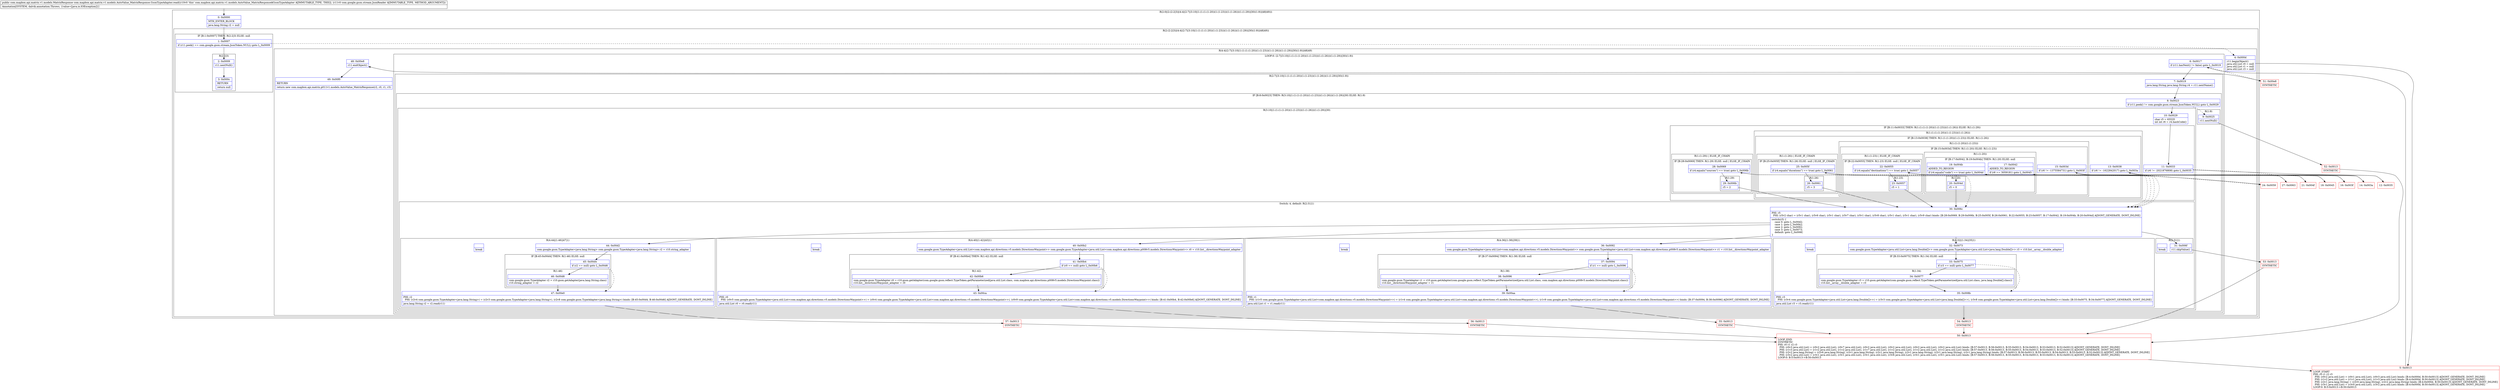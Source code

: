 digraph "CFG forcom.mapbox.api.matrix.v1.models.AutoValue_MatrixResponse.GsonTypeAdapter.read(Lcom\/google\/gson\/stream\/JsonReader;)Lcom\/mapbox\/api\/matrix\/v1\/models\/MatrixResponse;" {
subgraph cluster_Region_1896866575 {
label = "R(2:0|(2:(2:2|3)|(4:4|(2:7|(3:10|(1:(1:(1:(1:20))(1:(1:23)))(1:(1:26)))(1:(1:29))|30)(1:9))|48|49)))";
node [shape=record,color=blue];
Node_0 [shape=record,label="{0\:\ 0x0000|MTH_ENTER_BLOCK\l|java.lang.String r2 = null\l}"];
subgraph cluster_Region_361077940 {
label = "R(2:(2:2|3)|(4:4|(2:7|(3:10|(1:(1:(1:(1:20))(1:(1:23)))(1:(1:26)))(1:(1:29))|30)(1:9))|48|49))";
node [shape=record,color=blue];
subgraph cluster_IfRegion_1431410827 {
label = "IF [B:1:0x0007] THEN: R(2:2|3) ELSE: null";
node [shape=record,color=blue];
Node_1 [shape=record,label="{1\:\ 0x0007|if (r11.peek() == com.google.gson.stream.JsonToken.NULL) goto L_0x0009\l}"];
subgraph cluster_Region_1008881551 {
label = "R(2:2|3)";
node [shape=record,color=blue];
Node_2 [shape=record,label="{2\:\ 0x0009|r11.nextNull()\l}"];
Node_3 [shape=record,label="{3\:\ 0x000c|RETURN\l|return null\l}"];
}
}
subgraph cluster_Region_1888927327 {
label = "R(4:4|(2:7|(3:10|(1:(1:(1:(1:20))(1:(1:23)))(1:(1:26)))(1:(1:29))|30)(1:9))|48|49)";
node [shape=record,color=blue];
Node_4 [shape=record,label="{4\:\ 0x000d|r11.beginObject()\ljava.util.List r0 = null\ljava.util.List r1 = null\ljava.util.List r3 = null\l}"];
subgraph cluster_LoopRegion_1074513407 {
label = "LOOP:0: (2:7|(3:10|(1:(1:(1:(1:20))(1:(1:23)))(1:(1:26)))(1:(1:29))|30)(1:9))";
node [shape=record,color=blue];
Node_6 [shape=record,label="{6\:\ 0x0017|if (r11.hasNext() != false) goto L_0x0019\l}"];
subgraph cluster_Region_1828673657 {
label = "R(2:7|(3:10|(1:(1:(1:(1:20))(1:(1:23)))(1:(1:26)))(1:(1:29))|30)(1:9))";
node [shape=record,color=blue];
Node_7 [shape=record,label="{7\:\ 0x0019|java.lang.String java.lang.String r4 = r11.nextName()\l}"];
subgraph cluster_IfRegion_2043842934 {
label = "IF [B:8:0x0023] THEN: R(3:10|(1:(1:(1:(1:20))(1:(1:23)))(1:(1:26)))(1:(1:29))|30) ELSE: R(1:9)";
node [shape=record,color=blue];
Node_8 [shape=record,label="{8\:\ 0x0023|if (r11.peek() != com.google.gson.stream.JsonToken.NULL) goto L_0x0029\l}"];
subgraph cluster_Region_96264014 {
label = "R(3:10|(1:(1:(1:(1:20))(1:(1:23)))(1:(1:26)))(1:(1:29))|30)";
node [shape=record,color=blue];
Node_10 [shape=record,label="{10\:\ 0x0029|char r5 = 65535\lint int r6 = r4.hashCode()\l}"];
subgraph cluster_IfRegion_1465656090 {
label = "IF [B:11:0x0033] THEN: R(1:(1:(1:(1:20))(1:(1:23)))(1:(1:26))) ELSE: R(1:(1:29))";
node [shape=record,color=blue];
Node_11 [shape=record,label="{11\:\ 0x0033|if (r6 != \-2021876808) goto L_0x0035\l}"];
subgraph cluster_Region_547281671 {
label = "R(1:(1:(1:(1:20))(1:(1:23)))(1:(1:26)))";
node [shape=record,color=blue];
subgraph cluster_IfRegion_147674511 {
label = "IF [B:13:0x0038] THEN: R(1:(1:(1:20))(1:(1:23))) ELSE: R(1:(1:26))";
node [shape=record,color=blue];
Node_13 [shape=record,label="{13\:\ 0x0038|if (r6 != \-1622842017) goto L_0x003a\l}"];
subgraph cluster_Region_242136748 {
label = "R(1:(1:(1:20))(1:(1:23)))";
node [shape=record,color=blue];
subgraph cluster_IfRegion_411014113 {
label = "IF [B:15:0x003d] THEN: R(1:(1:20)) ELSE: R(1:(1:23))";
node [shape=record,color=blue];
Node_15 [shape=record,label="{15\:\ 0x003d|if (r6 != \-1375584731) goto L_0x003f\l}"];
subgraph cluster_Region_273989283 {
label = "R(1:(1:20))";
node [shape=record,color=blue];
subgraph cluster_IfRegion_786346263 {
label = "IF [B:17:0x0042, B:19:0x004b] THEN: R(1:20) ELSE: null";
node [shape=record,color=blue];
Node_17 [shape=record,label="{17\:\ 0x0042|ADDED_TO_REGION\l|if (r6 == 3059181) goto L_0x0045\l}"];
Node_19 [shape=record,label="{19\:\ 0x004b|ADDED_TO_REGION\l|if (r4.equals(\"code\") == true) goto L_0x004d\l}"];
subgraph cluster_Region_1670280594 {
label = "R(1:20)";
node [shape=record,color=blue];
Node_20 [shape=record,label="{20\:\ 0x004d|r5 = 0\l}"];
}
}
}
subgraph cluster_Region_2103497982 {
label = "R(1:(1:23)) | ELSE_IF_CHAIN\l";
node [shape=record,color=blue];
subgraph cluster_IfRegion_1956657056 {
label = "IF [B:22:0x0055] THEN: R(1:23) ELSE: null | ELSE_IF_CHAIN\l";
node [shape=record,color=blue];
Node_22 [shape=record,label="{22\:\ 0x0055|if (r4.equals(\"destinations\") == true) goto L_0x0057\l}"];
subgraph cluster_Region_425251532 {
label = "R(1:23)";
node [shape=record,color=blue];
Node_23 [shape=record,label="{23\:\ 0x0057|r5 = 1\l}"];
}
}
}
}
}
subgraph cluster_Region_737177270 {
label = "R(1:(1:26)) | ELSE_IF_CHAIN\l";
node [shape=record,color=blue];
subgraph cluster_IfRegion_1653245405 {
label = "IF [B:25:0x005f] THEN: R(1:26) ELSE: null | ELSE_IF_CHAIN\l";
node [shape=record,color=blue];
Node_25 [shape=record,label="{25\:\ 0x005f|if (r4.equals(\"durations\") == true) goto L_0x0061\l}"];
subgraph cluster_Region_793386645 {
label = "R(1:26)";
node [shape=record,color=blue];
Node_26 [shape=record,label="{26\:\ 0x0061|r5 = 3\l}"];
}
}
}
}
}
subgraph cluster_Region_1355835058 {
label = "R(1:(1:29)) | ELSE_IF_CHAIN\l";
node [shape=record,color=blue];
subgraph cluster_IfRegion_19886189 {
label = "IF [B:28:0x0069] THEN: R(1:29) ELSE: null | ELSE_IF_CHAIN\l";
node [shape=record,color=blue];
Node_28 [shape=record,label="{28\:\ 0x0069|if (r4.equals(\"sources\") == true) goto L_0x006b\l}"];
subgraph cluster_Region_1520578390 {
label = "R(1:29)";
node [shape=record,color=blue];
Node_29 [shape=record,label="{29\:\ 0x006b|r5 = 2\l}"];
}
}
}
}
subgraph cluster_SwitchRegion_681389610 {
label = "Switch: 4, default: R(2:31|1)";
node [shape=record,color=blue];
Node_30 [shape=record,label="{30\:\ 0x006c|PHI: r5 \l  PHI: (r5v2 char) = (r5v1 char), (r5v6 char), (r5v1 char), (r5v7 char), (r5v1 char), (r5v8 char), (r5v1 char), (r5v1 char), (r5v9 char) binds: [B:28:0x0069, B:29:0x006b, B:25:0x005f, B:26:0x0061, B:22:0x0055, B:23:0x0057, B:17:0x0042, B:19:0x004b, B:20:0x004d] A[DONT_GENERATE, DONT_INLINE]\l|switch(r5) \{\l    case 0: goto L_0x00d2;\l    case 1: goto L_0x00b2;\l    case 2: goto L_0x0092;\l    case 3: goto L_0x0073;\l    default: goto L_0x006f;\l\}\l}"];
subgraph cluster_Region_717382230 {
label = "R(4:44|(1:46)|47|1)";
node [shape=record,color=blue];
Node_44 [shape=record,label="{44\:\ 0x00d2|com.google.gson.TypeAdapter\<java.lang.String\> com.google.gson.TypeAdapter\<java.lang.String\> r2 = r10.string_adapter\l}"];
subgraph cluster_IfRegion_1872801401 {
label = "IF [B:45:0x00d4] THEN: R(1:46) ELSE: null";
node [shape=record,color=blue];
Node_45 [shape=record,label="{45\:\ 0x00d4|if (r2 == null) goto L_0x00d6\l}"];
subgraph cluster_Region_1498550970 {
label = "R(1:46)";
node [shape=record,color=blue];
Node_46 [shape=record,label="{46\:\ 0x00d6|com.google.gson.TypeAdapter r2 = r10.gson.getAdapter(java.lang.String.class)\lr10.string_adapter = r2\l}"];
}
}
Node_47 [shape=record,label="{47\:\ 0x00e0|PHI: r2 \l  PHI: (r2v4 com.google.gson.TypeAdapter\<java.lang.String\>) = (r2v3 com.google.gson.TypeAdapter\<java.lang.String\>), (r2v8 com.google.gson.TypeAdapter\<java.lang.String\>) binds: [B:45:0x00d4, B:46:0x00d6] A[DONT_GENERATE, DONT_INLINE]\l|java.lang.String r2 = r2.read(r11)\l}"];
Node_InsnContainer_1698986925 [shape=record,label="{|break\l}"];
}
subgraph cluster_Region_506392728 {
label = "R(4:40|(1:42)|43|1)";
node [shape=record,color=blue];
Node_40 [shape=record,label="{40\:\ 0x00b2|com.google.gson.TypeAdapter\<java.util.List\<com.mapbox.api.directions.v5.models.DirectionsWaypoint\>\> com.google.gson.TypeAdapter\<java.util.List\<com.mapbox.api.directions.p008v5.models.DirectionsWaypoint\>\> r0 = r10.list__directionsWaypoint_adapter\l}"];
subgraph cluster_IfRegion_1764201953 {
label = "IF [B:41:0x00b4] THEN: R(1:42) ELSE: null";
node [shape=record,color=blue];
Node_41 [shape=record,label="{41\:\ 0x00b4|if (r0 == null) goto L_0x00b6\l}"];
subgraph cluster_Region_228851503 {
label = "R(1:42)";
node [shape=record,color=blue];
Node_42 [shape=record,label="{42\:\ 0x00b6|com.google.gson.TypeAdapter r0 = r10.gson.getAdapter(com.google.gson.reflect.TypeToken.getParameterized(java.util.List.class, com.mapbox.api.directions.p008v5.models.DirectionsWaypoint.class))\lr10.list__directionsWaypoint_adapter = r0\l}"];
}
}
Node_43 [shape=record,label="{43\:\ 0x00ca|PHI: r0 \l  PHI: (r0v5 com.google.gson.TypeAdapter\<java.util.List\<com.mapbox.api.directions.v5.models.DirectionsWaypoint\>\>) = (r0v4 com.google.gson.TypeAdapter\<java.util.List\<com.mapbox.api.directions.v5.models.DirectionsWaypoint\>\>), (r0v9 com.google.gson.TypeAdapter\<java.util.List\<com.mapbox.api.directions.v5.models.DirectionsWaypoint\>\>) binds: [B:41:0x00b4, B:42:0x00b6] A[DONT_GENERATE, DONT_INLINE]\l|java.util.List r0 = r0.read(r11)\l}"];
Node_InsnContainer_511214815 [shape=record,label="{|break\l}"];
}
subgraph cluster_Region_272068553 {
label = "R(4:36|(1:38)|39|1)";
node [shape=record,color=blue];
Node_36 [shape=record,label="{36\:\ 0x0092|com.google.gson.TypeAdapter\<java.util.List\<com.mapbox.api.directions.v5.models.DirectionsWaypoint\>\> com.google.gson.TypeAdapter\<java.util.List\<com.mapbox.api.directions.p008v5.models.DirectionsWaypoint\>\> r1 = r10.list__directionsWaypoint_adapter\l}"];
subgraph cluster_IfRegion_1242578087 {
label = "IF [B:37:0x0094] THEN: R(1:38) ELSE: null";
node [shape=record,color=blue];
Node_37 [shape=record,label="{37\:\ 0x0094|if (r1 == null) goto L_0x0096\l}"];
subgraph cluster_Region_539594173 {
label = "R(1:38)";
node [shape=record,color=blue];
Node_38 [shape=record,label="{38\:\ 0x0096|com.google.gson.TypeAdapter r1 = r10.gson.getAdapter(com.google.gson.reflect.TypeToken.getParameterized(java.util.List.class, com.mapbox.api.directions.p008v5.models.DirectionsWaypoint.class))\lr10.list__directionsWaypoint_adapter = r1\l}"];
}
}
Node_39 [shape=record,label="{39\:\ 0x00aa|PHI: r1 \l  PHI: (r1v5 com.google.gson.TypeAdapter\<java.util.List\<com.mapbox.api.directions.v5.models.DirectionsWaypoint\>\>) = (r1v4 com.google.gson.TypeAdapter\<java.util.List\<com.mapbox.api.directions.v5.models.DirectionsWaypoint\>\>), (r1v9 com.google.gson.TypeAdapter\<java.util.List\<com.mapbox.api.directions.v5.models.DirectionsWaypoint\>\>) binds: [B:37:0x0094, B:38:0x0096] A[DONT_GENERATE, DONT_INLINE]\l|java.util.List r1 = r1.read(r11)\l}"];
Node_InsnContainer_911596664 [shape=record,label="{|break\l}"];
}
subgraph cluster_Region_694058827 {
label = "R(4:32|(1:34)|35|1)";
node [shape=record,color=blue];
Node_32 [shape=record,label="{32\:\ 0x0073|com.google.gson.TypeAdapter\<java.util.List\<java.lang.Double[]\>\> com.google.gson.TypeAdapter\<java.util.List\<java.lang.Double[]\>\> r3 = r10.list__array__double_adapter\l}"];
subgraph cluster_IfRegion_226879018 {
label = "IF [B:33:0x0075] THEN: R(1:34) ELSE: null";
node [shape=record,color=blue];
Node_33 [shape=record,label="{33\:\ 0x0075|if (r3 == null) goto L_0x0077\l}"];
subgraph cluster_Region_1490614349 {
label = "R(1:34)";
node [shape=record,color=blue];
Node_34 [shape=record,label="{34\:\ 0x0077|com.google.gson.TypeAdapter r3 = r10.gson.getAdapter(com.google.gson.reflect.TypeToken.getParameterized(java.util.List.class, java.lang.Double[].class))\lr10.list__array__double_adapter = r3\l}"];
}
}
Node_35 [shape=record,label="{35\:\ 0x008b|PHI: r3 \l  PHI: (r3v4 com.google.gson.TypeAdapter\<java.util.List\<java.lang.Double[]\>\>) = (r3v3 com.google.gson.TypeAdapter\<java.util.List\<java.lang.Double[]\>\>), (r3v8 com.google.gson.TypeAdapter\<java.util.List\<java.lang.Double[]\>\>) binds: [B:33:0x0075, B:34:0x0077] A[DONT_GENERATE, DONT_INLINE]\l|java.util.List r3 = r3.read(r11)\l}"];
Node_InsnContainer_1709431286 [shape=record,label="{|break\l}"];
}
subgraph cluster_Region_599543796 {
label = "R(2:31|1)";
node [shape=record,color=blue];
Node_31 [shape=record,label="{31\:\ 0x006f|r11.skipValue()\l}"];
Node_InsnContainer_2033740064 [shape=record,label="{|break\l}"];
}
}
}
subgraph cluster_Region_1637276771 {
label = "R(1:9)";
node [shape=record,color=blue];
Node_9 [shape=record,label="{9\:\ 0x0025|r11.nextNull()\l}"];
}
}
}
}
Node_48 [shape=record,label="{48\:\ 0x00e8|r11.endObject()\l}"];
Node_49 [shape=record,label="{49\:\ 0x00f0|RETURN\l|return new com.mapbox.api.matrix.p011v1.models.AutoValue_MatrixResponse(r2, r0, r1, r3)\l}"];
}
}
}
Node_5 [shape=record,color=red,label="{5\:\ 0x0013|LOOP_START\lPHI: r0 r1 r2 r3 \l  PHI: (r0v2 java.util.List) = (r0v1 java.util.List), (r0v3 java.util.List) binds: [B:4:0x000d, B:50:0x0013] A[DONT_GENERATE, DONT_INLINE]\l  PHI: (r1v2 java.util.List) = (r1v1 java.util.List), (r1v3 java.util.List) binds: [B:4:0x000d, B:50:0x0013] A[DONT_GENERATE, DONT_INLINE]\l  PHI: (r2v1 java.lang.String) = (r2v0 java.lang.String), (r2v2 java.lang.String) binds: [B:4:0x000d, B:50:0x0013] A[DONT_GENERATE, DONT_INLINE]\l  PHI: (r3v1 java.util.List) = (r3v0 java.util.List), (r3v2 java.util.List) binds: [B:4:0x000d, B:50:0x0013] A[DONT_GENERATE, DONT_INLINE]\lLOOP:0: B:5:0x0013\-\>B:50:0x0013\l}"];
Node_12 [shape=record,color=red,label="{12\:\ 0x0035}"];
Node_14 [shape=record,color=red,label="{14\:\ 0x003a}"];
Node_16 [shape=record,color=red,label="{16\:\ 0x003f}"];
Node_18 [shape=record,color=red,label="{18\:\ 0x0045}"];
Node_21 [shape=record,color=red,label="{21\:\ 0x004f}"];
Node_24 [shape=record,color=red,label="{24\:\ 0x0059}"];
Node_27 [shape=record,color=red,label="{27\:\ 0x0063}"];
Node_50 [shape=record,color=red,label="{50\:\ 0x0013|LOOP_END\lSYNTHETIC\lPHI: r0 r1 r2 r3 \l  PHI: (r0v3 java.util.List) = (r0v2 java.util.List), (r0v7 java.util.List), (r0v2 java.util.List), (r0v2 java.util.List), (r0v2 java.util.List), (r0v2 java.util.List) binds: [B:57:0x0013, B:56:0x0013, B:55:0x0013, B:54:0x0013, B:53:0x0013, B:52:0x0013] A[DONT_GENERATE, DONT_INLINE]\l  PHI: (r1v3 java.util.List) = (r1v2 java.util.List), (r1v2 java.util.List), (r1v7 java.util.List), (r1v2 java.util.List), (r1v2 java.util.List), (r1v2 java.util.List) binds: [B:57:0x0013, B:56:0x0013, B:55:0x0013, B:54:0x0013, B:53:0x0013, B:52:0x0013] A[DONT_GENERATE, DONT_INLINE]\l  PHI: (r2v2 java.lang.String) = (r2v6 java.lang.String), (r2v1 java.lang.String), (r2v1 java.lang.String), (r2v1 java.lang.String), (r2v1 java.lang.String), (r2v1 java.lang.String) binds: [B:57:0x0013, B:56:0x0013, B:55:0x0013, B:54:0x0013, B:53:0x0013, B:52:0x0013] A[DONT_GENERATE, DONT_INLINE]\l  PHI: (r3v2 java.util.List) = (r3v1 java.util.List), (r3v1 java.util.List), (r3v1 java.util.List), (r3v6 java.util.List), (r3v1 java.util.List), (r3v1 java.util.List) binds: [B:57:0x0013, B:56:0x0013, B:55:0x0013, B:54:0x0013, B:53:0x0013, B:52:0x0013] A[DONT_GENERATE, DONT_INLINE]\lLOOP:0: B:5:0x0013\-\>B:50:0x0013\l}"];
Node_51 [shape=record,color=red,label="{51\:\ 0x00e8|SYNTHETIC\l}"];
Node_52 [shape=record,color=red,label="{52\:\ 0x0013|SYNTHETIC\l}"];
Node_53 [shape=record,color=red,label="{53\:\ 0x0013|SYNTHETIC\l}"];
Node_54 [shape=record,color=red,label="{54\:\ 0x0013|SYNTHETIC\l}"];
Node_55 [shape=record,color=red,label="{55\:\ 0x0013|SYNTHETIC\l}"];
Node_56 [shape=record,color=red,label="{56\:\ 0x0013|SYNTHETIC\l}"];
Node_57 [shape=record,color=red,label="{57\:\ 0x0013|SYNTHETIC\l}"];
MethodNode[shape=record,label="{public com.mapbox.api.matrix.v1.models.MatrixResponse com.mapbox.api.matrix.v1.models.AutoValue_MatrixResponse.GsonTypeAdapter.read((r10v0 'this' com.mapbox.api.matrix.v1.models.AutoValue_MatrixResponse$GsonTypeAdapter A[IMMUTABLE_TYPE, THIS]), (r11v0 com.google.gson.stream.JsonReader A[IMMUTABLE_TYPE, METHOD_ARGUMENT]))  | Annotation[SYSTEM, dalvik.annotation.Throws, \{value=[java.io.IOException]\}]\l}"];
MethodNode -> Node_0;
Node_0 -> Node_1;
Node_1 -> Node_2;
Node_1 -> Node_4[style=dashed];
Node_2 -> Node_3;
Node_4 -> Node_5;
Node_6 -> Node_7;
Node_6 -> Node_51[style=dashed];
Node_7 -> Node_8;
Node_8 -> Node_9[style=dashed];
Node_8 -> Node_10;
Node_10 -> Node_11;
Node_11 -> Node_12;
Node_11 -> Node_27[style=dashed];
Node_13 -> Node_14;
Node_13 -> Node_24[style=dashed];
Node_15 -> Node_16;
Node_15 -> Node_21[style=dashed];
Node_17 -> Node_18;
Node_17 -> Node_30[style=dashed];
Node_19 -> Node_20;
Node_19 -> Node_30[style=dashed];
Node_20 -> Node_30;
Node_22 -> Node_23;
Node_22 -> Node_30[style=dashed];
Node_23 -> Node_30;
Node_25 -> Node_26;
Node_25 -> Node_30[style=dashed];
Node_26 -> Node_30;
Node_28 -> Node_29;
Node_28 -> Node_30[style=dashed];
Node_29 -> Node_30;
Node_30 -> Node_31;
Node_30 -> Node_32;
Node_30 -> Node_36;
Node_30 -> Node_40;
Node_30 -> Node_44;
Node_44 -> Node_45;
Node_45 -> Node_46;
Node_45 -> Node_47[style=dashed];
Node_46 -> Node_47;
Node_47 -> Node_57;
Node_40 -> Node_41;
Node_41 -> Node_42;
Node_41 -> Node_43[style=dashed];
Node_42 -> Node_43;
Node_43 -> Node_56;
Node_36 -> Node_37;
Node_37 -> Node_38;
Node_37 -> Node_39[style=dashed];
Node_38 -> Node_39;
Node_39 -> Node_55;
Node_32 -> Node_33;
Node_33 -> Node_34;
Node_33 -> Node_35[style=dashed];
Node_34 -> Node_35;
Node_35 -> Node_54;
Node_31 -> Node_53;
Node_9 -> Node_52;
Node_48 -> Node_49;
Node_5 -> Node_6;
Node_12 -> Node_13;
Node_14 -> Node_15;
Node_16 -> Node_17;
Node_18 -> Node_19;
Node_21 -> Node_22;
Node_24 -> Node_25;
Node_27 -> Node_28;
Node_50 -> Node_5;
Node_51 -> Node_48;
Node_52 -> Node_50;
Node_53 -> Node_50;
Node_54 -> Node_50;
Node_55 -> Node_50;
Node_56 -> Node_50;
Node_57 -> Node_50;
}

